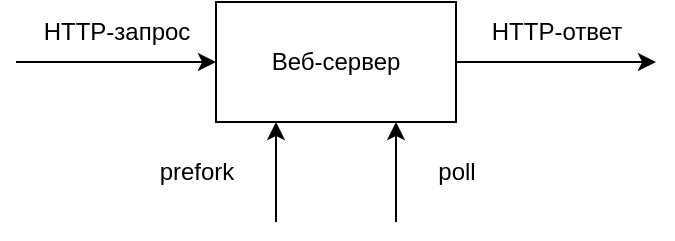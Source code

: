 <mxfile version="25.0.3" pages="4">
  <diagram name="idef0" id="xpVlyk6AJ1yO9-BbxOm3">
    <mxGraphModel dx="613" dy="418" grid="1" gridSize="10" guides="1" tooltips="1" connect="1" arrows="1" fold="1" page="1" pageScale="1" pageWidth="1000" pageHeight="1000" math="0" shadow="0">
      <root>
        <mxCell id="0" />
        <mxCell id="1" parent="0" />
        <mxCell id="2X0_iST2s-UJQ1sP9L6k-1" value="Веб-сервер" style="rounded=0;whiteSpace=wrap;html=1;" parent="1" vertex="1">
          <mxGeometry x="400" y="280" width="120" height="60" as="geometry" />
        </mxCell>
        <mxCell id="2X0_iST2s-UJQ1sP9L6k-2" value="" style="endArrow=classic;html=1;rounded=0;" parent="1" target="2X0_iST2s-UJQ1sP9L6k-1" edge="1">
          <mxGeometry width="50" height="50" relative="1" as="geometry">
            <mxPoint x="300" y="310" as="sourcePoint" />
            <mxPoint x="370" y="260" as="targetPoint" />
          </mxGeometry>
        </mxCell>
        <mxCell id="2X0_iST2s-UJQ1sP9L6k-3" value="" style="endArrow=classic;html=1;rounded=0;exitX=1;exitY=0.5;exitDx=0;exitDy=0;" parent="1" source="2X0_iST2s-UJQ1sP9L6k-1" edge="1">
          <mxGeometry width="50" height="50" relative="1" as="geometry">
            <mxPoint x="530" y="309.5" as="sourcePoint" />
            <mxPoint x="620" y="310" as="targetPoint" />
          </mxGeometry>
        </mxCell>
        <mxCell id="2X0_iST2s-UJQ1sP9L6k-4" value="" style="endArrow=classic;html=1;rounded=0;entryX=0.25;entryY=1;entryDx=0;entryDy=0;" parent="1" target="2X0_iST2s-UJQ1sP9L6k-1" edge="1">
          <mxGeometry width="50" height="50" relative="1" as="geometry">
            <mxPoint x="430" y="390" as="sourcePoint" />
            <mxPoint x="500" y="380" as="targetPoint" />
          </mxGeometry>
        </mxCell>
        <mxCell id="2X0_iST2s-UJQ1sP9L6k-5" value="" style="endArrow=classic;html=1;rounded=0;entryX=0.75;entryY=1;entryDx=0;entryDy=0;" parent="1" target="2X0_iST2s-UJQ1sP9L6k-1" edge="1">
          <mxGeometry width="50" height="50" relative="1" as="geometry">
            <mxPoint x="490" y="390" as="sourcePoint" />
            <mxPoint x="490" y="350" as="targetPoint" />
          </mxGeometry>
        </mxCell>
        <mxCell id="2X0_iST2s-UJQ1sP9L6k-6" value="HTTP-запрос" style="text;html=1;align=center;verticalAlign=middle;resizable=0;points=[];autosize=1;strokeColor=none;fillColor=none;" parent="1" vertex="1">
          <mxGeometry x="300" y="280" width="100" height="30" as="geometry" />
        </mxCell>
        <mxCell id="2X0_iST2s-UJQ1sP9L6k-7" value="HTTP-ответ" style="text;html=1;align=center;verticalAlign=middle;resizable=0;points=[];autosize=1;strokeColor=none;fillColor=none;" parent="1" vertex="1">
          <mxGeometry x="525" y="280" width="90" height="30" as="geometry" />
        </mxCell>
        <mxCell id="2X0_iST2s-UJQ1sP9L6k-8" value="poll" style="text;html=1;align=center;verticalAlign=middle;resizable=0;points=[];autosize=1;strokeColor=none;fillColor=none;" parent="1" vertex="1">
          <mxGeometry x="500" y="350" width="40" height="30" as="geometry" />
        </mxCell>
        <mxCell id="2X0_iST2s-UJQ1sP9L6k-9" value="prefork" style="text;html=1;align=center;verticalAlign=middle;resizable=0;points=[];autosize=1;strokeColor=none;fillColor=none;" parent="1" vertex="1">
          <mxGeometry x="360" y="350" width="60" height="30" as="geometry" />
        </mxCell>
      </root>
    </mxGraphModel>
  </diagram>
  <diagram id="nRGW5v88IM3R0PaCvbML" name="prefork">
    <mxGraphModel dx="1270" dy="866" grid="1" gridSize="10" guides="1" tooltips="1" connect="1" arrows="1" fold="1" page="1" pageScale="1" pageWidth="1000" pageHeight="1000" math="0" shadow="0">
      <root>
        <mxCell id="0" />
        <mxCell id="1" parent="0" />
        <mxCell id="YushLdRxBmssnvj5ttmp-1" value="Начало" style="html=1;dashed=0;whiteSpace=wrap;shape=mxgraph.dfd.start;strokeWidth=2;" vertex="1" parent="1">
          <mxGeometry x="440" y="10" width="160" height="40" as="geometry" />
        </mxCell>
        <mxCell id="YushLdRxBmssnvj5ttmp-3" value="Инициализировать массив pids количеством рабочих процессов workers_num" style="html=1;dashed=0;whiteSpace=wrap;strokeWidth=2;" vertex="1" parent="1">
          <mxGeometry x="427.75" y="80" width="184.5" height="75" as="geometry" />
        </mxCell>
        <mxCell id="YushLdRxBmssnvj5ttmp-6" value="i = 0; i &amp;lt; workers_num; i+=1" style="shape=loopLimit;whiteSpace=wrap;html=1;strokeWidth=2;" vertex="1" parent="1">
          <mxGeometry x="428.38" y="180" width="183.25" height="40" as="geometry" />
        </mxCell>
        <mxCell id="YushLdRxBmssnvj5ttmp-7" value="pid = fork()" style="shape=process;whiteSpace=wrap;html=1;backgroundOutline=1;strokeWidth=2;" vertex="1" parent="1">
          <mxGeometry x="428.38" y="250" width="183.25" height="30" as="geometry" />
        </mxCell>
        <mxCell id="YushLdRxBmssnvj5ttmp-25" style="edgeStyle=orthogonalEdgeStyle;rounded=0;orthogonalLoop=1;jettySize=auto;html=1;endArrow=none;endFill=0;" edge="1" parent="1" source="YushLdRxBmssnvj5ttmp-10" target="YushLdRxBmssnvj5ttmp-11">
          <mxGeometry relative="1" as="geometry" />
        </mxCell>
        <mxCell id="YushLdRxBmssnvj5ttmp-10" value="worker()" style="shape=process;whiteSpace=wrap;html=1;backgroundOutline=1;strokeWidth=2;" vertex="1" parent="1">
          <mxGeometry x="610" y="380" width="103.25" height="30" as="geometry" />
        </mxCell>
        <mxCell id="YushLdRxBmssnvj5ttmp-29" style="edgeStyle=orthogonalEdgeStyle;rounded=0;orthogonalLoop=1;jettySize=auto;html=1;entryX=0.5;entryY=1;entryDx=0;entryDy=0;endArrow=none;endFill=0;" edge="1" parent="1" source="YushLdRxBmssnvj5ttmp-11" target="8jCmTD_Qs5kAnF_wDbX4-2">
          <mxGeometry relative="1" as="geometry">
            <mxPoint x="519.37" y="581" as="targetPoint" />
            <Array as="points">
              <mxPoint x="662" y="550" />
              <mxPoint x="518" y="550" />
            </Array>
          </mxGeometry>
        </mxCell>
        <mxCell id="YushLdRxBmssnvj5ttmp-11" value="exit()" style="shape=process;whiteSpace=wrap;html=1;backgroundOutline=1;strokeWidth=2;" vertex="1" parent="1">
          <mxGeometry x="606.63" y="445" width="110" height="30" as="geometry" />
        </mxCell>
        <mxCell id="YushLdRxBmssnvj5ttmp-26" style="edgeStyle=orthogonalEdgeStyle;rounded=0;orthogonalLoop=1;jettySize=auto;html=1;entryX=0.5;entryY=0;entryDx=0;entryDy=0;exitX=0;exitY=0.5;exitDx=0;exitDy=0;exitPerimeter=0;" edge="1" parent="1" source="YushLdRxBmssnvj5ttmp-12" target="YushLdRxBmssnvj5ttmp-14">
          <mxGeometry relative="1" as="geometry" />
        </mxCell>
        <mxCell id="YushLdRxBmssnvj5ttmp-27" value="нет" style="edgeLabel;html=1;align=center;verticalAlign=middle;resizable=0;points=[];" vertex="1" connectable="0" parent="YushLdRxBmssnvj5ttmp-26">
          <mxGeometry x="-0.389" relative="1" as="geometry">
            <mxPoint as="offset" />
          </mxGeometry>
        </mxCell>
        <mxCell id="YushLdRxBmssnvj5ttmp-28" style="edgeStyle=orthogonalEdgeStyle;rounded=0;orthogonalLoop=1;jettySize=auto;html=1;exitX=1;exitY=0.5;exitDx=0;exitDy=0;exitPerimeter=0;entryX=0.5;entryY=0;entryDx=0;entryDy=0;endArrow=none;endFill=0;" edge="1" parent="1" source="YushLdRxBmssnvj5ttmp-12" target="YushLdRxBmssnvj5ttmp-13">
          <mxGeometry relative="1" as="geometry" />
        </mxCell>
        <mxCell id="YushLdRxBmssnvj5ttmp-12" value="pid &amp;gt; 0" style="strokeWidth=2;html=1;shape=mxgraph.flowchart.decision;whiteSpace=wrap;" vertex="1" parent="1">
          <mxGeometry x="300" y="380" width="150" height="65" as="geometry" />
        </mxCell>
        <mxCell id="YushLdRxBmssnvj5ttmp-31" style="edgeStyle=orthogonalEdgeStyle;rounded=0;orthogonalLoop=1;jettySize=auto;html=1;entryX=0.5;entryY=1;entryDx=0;entryDy=0;" edge="1" parent="1" source="YushLdRxBmssnvj5ttmp-13" target="8jCmTD_Qs5kAnF_wDbX4-2">
          <mxGeometry relative="1" as="geometry">
            <mxPoint x="519.37" y="581" as="targetPoint" />
            <Array as="points">
              <mxPoint x="505" y="520" />
              <mxPoint x="380" y="520" />
              <mxPoint x="380" y="550" />
              <mxPoint x="518" y="550" />
            </Array>
          </mxGeometry>
        </mxCell>
        <mxCell id="YushLdRxBmssnvj5ttmp-13" value="pids[i] = pid" style="html=1;dashed=0;whiteSpace=wrap;strokeWidth=2;" vertex="1" parent="1">
          <mxGeometry x="450" y="450" width="110" height="35" as="geometry" />
        </mxCell>
        <mxCell id="YushLdRxBmssnvj5ttmp-30" style="edgeStyle=orthogonalEdgeStyle;rounded=0;orthogonalLoop=1;jettySize=auto;html=1;entryX=0.5;entryY=1;entryDx=0;entryDy=0;endArrow=none;endFill=0;" edge="1" parent="1" source="YushLdRxBmssnvj5ttmp-14" target="8jCmTD_Qs5kAnF_wDbX4-2">
          <mxGeometry relative="1" as="geometry">
            <mxPoint x="519.37" y="581" as="targetPoint" />
            <Array as="points">
              <mxPoint x="248" y="520" />
              <mxPoint x="380" y="520" />
              <mxPoint x="380" y="550" />
              <mxPoint x="518" y="550" />
            </Array>
          </mxGeometry>
        </mxCell>
        <mxCell id="YushLdRxBmssnvj5ttmp-14" value="exit()" style="shape=process;whiteSpace=wrap;html=1;backgroundOutline=1;strokeWidth=2;" vertex="1" parent="1">
          <mxGeometry x="196.75" y="455" width="103.25" height="30" as="geometry" />
        </mxCell>
        <mxCell id="YushLdRxBmssnvj5ttmp-22" style="edgeStyle=orthogonalEdgeStyle;rounded=0;orthogonalLoop=1;jettySize=auto;html=1;entryX=0.5;entryY=0;entryDx=0;entryDy=0;endArrow=none;endFill=0;" edge="1" parent="1" source="YushLdRxBmssnvj5ttmp-15" target="YushLdRxBmssnvj5ttmp-10">
          <mxGeometry relative="1" as="geometry" />
        </mxCell>
        <mxCell id="YushLdRxBmssnvj5ttmp-15" value="pid = 0" style="strokeWidth=2;html=1;shape=mxgraph.flowchart.decision;whiteSpace=wrap;" vertex="1" parent="1">
          <mxGeometry x="445.01" y="310" width="150" height="65" as="geometry" />
        </mxCell>
        <mxCell id="YushLdRxBmssnvj5ttmp-32" style="edgeStyle=orthogonalEdgeStyle;rounded=0;orthogonalLoop=1;jettySize=auto;html=1;endArrow=none;endFill=0;exitX=0.5;exitY=1;exitDx=0;exitDy=0;" edge="1" parent="1" source="8jCmTD_Qs5kAnF_wDbX4-1" target="YushLdRxBmssnvj5ttmp-17">
          <mxGeometry relative="1" as="geometry">
            <mxPoint x="500" y="670" as="sourcePoint" />
          </mxGeometry>
        </mxCell>
        <mxCell id="YushLdRxBmssnvj5ttmp-17" value="Конец" style="html=1;dashed=0;whiteSpace=wrap;shape=mxgraph.dfd.start;strokeWidth=2;" vertex="1" parent="1">
          <mxGeometry x="439.37" y="700" width="160" height="40" as="geometry" />
        </mxCell>
        <mxCell id="YushLdRxBmssnvj5ttmp-18" value="" style="endArrow=none;html=1;rounded=0;entryX=0.5;entryY=0.5;entryDx=0;entryDy=20;entryPerimeter=0;exitX=0.5;exitY=0;exitDx=0;exitDy=0;" edge="1" parent="1" source="YushLdRxBmssnvj5ttmp-3" target="YushLdRxBmssnvj5ttmp-1">
          <mxGeometry width="50" height="50" relative="1" as="geometry">
            <mxPoint x="520" y="80" as="sourcePoint" />
            <mxPoint x="570" y="360" as="targetPoint" />
          </mxGeometry>
        </mxCell>
        <mxCell id="YushLdRxBmssnvj5ttmp-19" value="" style="endArrow=none;html=1;rounded=0;entryX=0.5;entryY=1;entryDx=0;entryDy=0;exitX=0.5;exitY=0;exitDx=0;exitDy=0;" edge="1" parent="1" source="YushLdRxBmssnvj5ttmp-6" target="YushLdRxBmssnvj5ttmp-3">
          <mxGeometry width="50" height="50" relative="1" as="geometry">
            <mxPoint x="530" y="190" as="sourcePoint" />
            <mxPoint x="530" y="160" as="targetPoint" />
          </mxGeometry>
        </mxCell>
        <mxCell id="YushLdRxBmssnvj5ttmp-20" value="" style="endArrow=none;html=1;rounded=0;entryX=0.5;entryY=1;entryDx=0;entryDy=0;exitX=0.5;exitY=0;exitDx=0;exitDy=0;" edge="1" parent="1" source="YushLdRxBmssnvj5ttmp-7" target="YushLdRxBmssnvj5ttmp-6">
          <mxGeometry width="50" height="50" relative="1" as="geometry">
            <mxPoint x="529" y="190" as="sourcePoint" />
            <mxPoint x="530" y="165" as="targetPoint" />
          </mxGeometry>
        </mxCell>
        <mxCell id="YushLdRxBmssnvj5ttmp-21" value="" style="endArrow=none;html=1;rounded=0;entryX=0.5;entryY=1;entryDx=0;entryDy=0;exitX=0.5;exitY=0;exitDx=0;exitDy=0;exitPerimeter=0;" edge="1" parent="1" source="YushLdRxBmssnvj5ttmp-15" target="YushLdRxBmssnvj5ttmp-7">
          <mxGeometry width="50" height="50" relative="1" as="geometry">
            <mxPoint x="529" y="310" as="sourcePoint" />
            <mxPoint x="529" y="280" as="targetPoint" />
          </mxGeometry>
        </mxCell>
        <mxCell id="YushLdRxBmssnvj5ttmp-23" style="edgeStyle=orthogonalEdgeStyle;rounded=0;orthogonalLoop=1;jettySize=auto;html=1;entryX=0.5;entryY=0;entryDx=0;entryDy=0;entryPerimeter=0;exitX=0;exitY=0.5;exitDx=0;exitDy=0;exitPerimeter=0;" edge="1" parent="1" source="YushLdRxBmssnvj5ttmp-15" target="YushLdRxBmssnvj5ttmp-12">
          <mxGeometry relative="1" as="geometry" />
        </mxCell>
        <mxCell id="YushLdRxBmssnvj5ttmp-24" value="нет" style="edgeLabel;html=1;align=center;verticalAlign=middle;resizable=0;points=[];" vertex="1" connectable="0" parent="YushLdRxBmssnvj5ttmp-23">
          <mxGeometry x="-0.254" y="-2" relative="1" as="geometry">
            <mxPoint as="offset" />
          </mxGeometry>
        </mxCell>
        <mxCell id="8jCmTD_Qs5kAnF_wDbX4-1" value="wait_workers()" style="shape=process;whiteSpace=wrap;html=1;backgroundOutline=1;strokeWidth=2;" vertex="1" parent="1">
          <mxGeometry x="465.01" y="650" width="110" height="30" as="geometry" />
        </mxCell>
        <mxCell id="8jCmTD_Qs5kAnF_wDbX4-2" value="i = 0; i &amp;lt; workers_num; i+=1" style="shape=loopLimit;whiteSpace=wrap;html=1;strokeWidth=2;direction=west;" vertex="1" parent="1">
          <mxGeometry x="426.75" y="580" width="183.25" height="40" as="geometry" />
        </mxCell>
        <mxCell id="8jCmTD_Qs5kAnF_wDbX4-3" style="edgeStyle=orthogonalEdgeStyle;rounded=0;orthogonalLoop=1;jettySize=auto;html=1;endArrow=none;endFill=0;exitX=0.5;exitY=0;exitDx=0;exitDy=0;entryX=0.5;entryY=0;entryDx=0;entryDy=0;" edge="1" parent="1" source="8jCmTD_Qs5kAnF_wDbX4-2" target="8jCmTD_Qs5kAnF_wDbX4-1">
          <mxGeometry relative="1" as="geometry">
            <mxPoint x="530" y="690" as="sourcePoint" />
            <mxPoint x="529" y="710" as="targetPoint" />
          </mxGeometry>
        </mxCell>
      </root>
    </mxGraphModel>
  </diagram>
  <diagram name="server" id="cU1o5ok-BhFe0EUj8w8l">
    <mxGraphModel dx="988" dy="673" grid="1" gridSize="10" guides="1" tooltips="1" connect="1" arrows="1" fold="1" page="1" pageScale="1" pageWidth="1000" pageHeight="1000" math="0" shadow="0">
      <root>
        <mxCell id="xrmIUYIdzX3MMECU3kEM-0" />
        <mxCell id="xrmIUYIdzX3MMECU3kEM-1" parent="xrmIUYIdzX3MMECU3kEM-0" />
        <mxCell id="xrmIUYIdzX3MMECU3kEM-2" value="Начало" style="html=1;dashed=0;whiteSpace=wrap;shape=mxgraph.dfd.start;strokeWidth=2;" vertex="1" parent="xrmIUYIdzX3MMECU3kEM-1">
          <mxGeometry x="440" y="10" width="160" height="40" as="geometry" />
        </mxCell>
        <mxCell id="xrmIUYIdzX3MMECU3kEM-5" value="listen(sock)" style="shape=process;whiteSpace=wrap;html=1;backgroundOutline=1;strokeWidth=2;" vertex="1" parent="xrmIUYIdzX3MMECU3kEM-1">
          <mxGeometry x="428.38" y="200" width="183.25" height="30" as="geometry" />
        </mxCell>
        <mxCell id="xrmIUYIdzX3MMECU3kEM-21" value="Конец" style="html=1;dashed=0;whiteSpace=wrap;shape=mxgraph.dfd.start;strokeWidth=2;" vertex="1" parent="xrmIUYIdzX3MMECU3kEM-1">
          <mxGeometry x="439.37" y="320" width="160" height="40" as="geometry" />
        </mxCell>
        <mxCell id="xrmIUYIdzX3MMECU3kEM-22" value="" style="endArrow=none;html=1;rounded=0;entryX=0.5;entryY=0.5;entryDx=0;entryDy=20;entryPerimeter=0;exitX=0.5;exitY=0;exitDx=0;exitDy=0;" edge="1" parent="xrmIUYIdzX3MMECU3kEM-1" target="xrmIUYIdzX3MMECU3kEM-2">
          <mxGeometry width="50" height="50" relative="1" as="geometry">
            <mxPoint x="520.0" y="80.0" as="sourcePoint" />
            <mxPoint x="570" y="360" as="targetPoint" />
          </mxGeometry>
        </mxCell>
        <mxCell id="xrmIUYIdzX3MMECU3kEM-24" value="" style="endArrow=none;html=1;rounded=0;entryX=0.5;entryY=1;entryDx=0;entryDy=0;exitX=0.5;exitY=0;exitDx=0;exitDy=0;" edge="1" parent="xrmIUYIdzX3MMECU3kEM-1" source="xrmIUYIdzX3MMECU3kEM-5">
          <mxGeometry width="50" height="50" relative="1" as="geometry">
            <mxPoint x="529" y="140" as="sourcePoint" />
            <mxPoint x="520.005" y="170.0" as="targetPoint" />
          </mxGeometry>
        </mxCell>
        <mxCell id="xrmIUYIdzX3MMECU3kEM-25" value="" style="endArrow=none;html=1;rounded=0;entryX=0.5;entryY=1;entryDx=0;entryDy=0;exitX=0.5;exitY=0;exitDx=0;exitDy=0;exitPerimeter=0;" edge="1" parent="xrmIUYIdzX3MMECU3kEM-1" target="xrmIUYIdzX3MMECU3kEM-5">
          <mxGeometry width="50" height="50" relative="1" as="geometry">
            <mxPoint x="520.01" y="260" as="sourcePoint" />
            <mxPoint x="529" y="230" as="targetPoint" />
          </mxGeometry>
        </mxCell>
        <mxCell id="ks5RztDlBLbf18vOAPZr-0" value="sock = socket()" style="shape=process;whiteSpace=wrap;html=1;backgroundOutline=1;strokeWidth=2;" vertex="1" parent="xrmIUYIdzX3MMECU3kEM-1">
          <mxGeometry x="428.38" y="80" width="183.25" height="30" as="geometry" />
        </mxCell>
        <mxCell id="ks5RztDlBLbf18vOAPZr-1" value="bind(sock)" style="shape=process;whiteSpace=wrap;html=1;backgroundOutline=1;strokeWidth=2;" vertex="1" parent="xrmIUYIdzX3MMECU3kEM-1">
          <mxGeometry x="428.38" y="140" width="183.25" height="30" as="geometry" />
        </mxCell>
        <mxCell id="ks5RztDlBLbf18vOAPZr-2" value="prefork_serve()" style="shape=process;whiteSpace=wrap;html=1;backgroundOutline=1;strokeWidth=2;" vertex="1" parent="xrmIUYIdzX3MMECU3kEM-1">
          <mxGeometry x="427.74" y="260" width="183.25" height="30" as="geometry" />
        </mxCell>
        <mxCell id="ks5RztDlBLbf18vOAPZr-4" value="" style="endArrow=none;html=1;rounded=0;entryX=0.5;entryY=0;entryDx=0;entryDy=0;exitX=0.5;exitY=1;exitDx=0;exitDy=0;" edge="1" parent="xrmIUYIdzX3MMECU3kEM-1" source="ks5RztDlBLbf18vOAPZr-0" target="ks5RztDlBLbf18vOAPZr-1">
          <mxGeometry width="50" height="50" relative="1" as="geometry">
            <mxPoint x="530.0" y="90.0" as="sourcePoint" />
            <mxPoint x="530" y="60" as="targetPoint" />
          </mxGeometry>
        </mxCell>
        <mxCell id="ks5RztDlBLbf18vOAPZr-5" value="" style="endArrow=none;html=1;rounded=0;entryX=0.5;entryY=1;entryDx=0;entryDy=0;exitX=0.5;exitY=0.5;exitDx=0;exitDy=-20;exitPerimeter=0;" edge="1" parent="xrmIUYIdzX3MMECU3kEM-1" source="xrmIUYIdzX3MMECU3kEM-21" target="ks5RztDlBLbf18vOAPZr-2">
          <mxGeometry width="50" height="50" relative="1" as="geometry">
            <mxPoint x="530" y="120" as="sourcePoint" />
            <mxPoint x="530" y="150" as="targetPoint" />
          </mxGeometry>
        </mxCell>
      </root>
    </mxGraphModel>
  </diagram>
  <diagram name="worker" id="EfKhtsnA-vUVrbArzuXl">
    <mxGraphModel dx="1368" dy="932" grid="1" gridSize="10" guides="1" tooltips="1" connect="1" arrows="1" fold="1" page="1" pageScale="1" pageWidth="1000" pageHeight="1000" math="0" shadow="0">
      <root>
        <mxCell id="KOlyHVLLAlbwoywXznd7-0" />
        <mxCell id="KOlyHVLLAlbwoywXznd7-1" parent="KOlyHVLLAlbwoywXznd7-0" />
        <mxCell id="KOlyHVLLAlbwoywXznd7-2" value="Начало" style="html=1;dashed=0;whiteSpace=wrap;shape=mxgraph.dfd.start;strokeWidth=2;" vertex="1" parent="KOlyHVLLAlbwoywXznd7-1">
          <mxGeometry x="440" y="10" width="160" height="40" as="geometry" />
        </mxCell>
        <mxCell id="KOlyHVLLAlbwoywXznd7-3" value="Инициализировать массив&lt;div&gt;структур клиентских соединений&amp;nbsp;reqs по количеству максимальных соединений&lt;/div&gt;" style="html=1;dashed=0;whiteSpace=wrap;strokeWidth=2;" vertex="1" parent="KOlyHVLLAlbwoywXznd7-1">
          <mxGeometry x="427.75" y="60" width="184.5" height="75" as="geometry" />
        </mxCell>
        <mxCell id="KOlyHVLLAlbwoywXznd7-4" value="i = 0; i &amp;lt; nfds; i+=1" style="shape=loopLimit;whiteSpace=wrap;html=1;strokeWidth=2;" vertex="1" parent="KOlyHVLLAlbwoywXznd7-1">
          <mxGeometry x="658.38" y="360" width="183.25" height="39" as="geometry" />
        </mxCell>
        <mxCell id="KOlyHVLLAlbwoywXznd7-7" value="cs = accept()" style="shape=process;whiteSpace=wrap;html=1;backgroundOutline=1;strokeWidth=2;" vertex="1" parent="KOlyHVLLAlbwoywXznd7-1">
          <mxGeometry x="840" y="490" width="103.25" height="29" as="geometry" />
        </mxCell>
        <mxCell id="KOlyHVLLAlbwoywXznd7-9" value="reqs.add(cs)" style="shape=process;whiteSpace=wrap;html=1;backgroundOutline=1;strokeWidth=2;" vertex="1" parent="KOlyHVLLAlbwoywXznd7-1">
          <mxGeometry x="836.62" y="620" width="110" height="29" as="geometry" />
        </mxCell>
        <mxCell id="KOlyHVLLAlbwoywXznd7-10" style="edgeStyle=orthogonalEdgeStyle;rounded=0;orthogonalLoop=1;jettySize=auto;html=1;entryX=0.5;entryY=0;entryDx=0;entryDy=0;exitX=0;exitY=0.5;exitDx=0;exitDy=0;exitPerimeter=0;entryPerimeter=0;" edge="1" parent="KOlyHVLLAlbwoywXznd7-1" source="KOlyHVLLAlbwoywXznd7-13" target="mw4Mck01IBlEhTkEL_tz-6">
          <mxGeometry relative="1" as="geometry">
            <mxPoint x="488.375" y="600" as="targetPoint" />
          </mxGeometry>
        </mxCell>
        <mxCell id="KOlyHVLLAlbwoywXznd7-11" value="нет" style="edgeLabel;html=1;align=center;verticalAlign=middle;resizable=0;points=[];" vertex="1" connectable="0" parent="KOlyHVLLAlbwoywXznd7-10">
          <mxGeometry x="-0.389" relative="1" as="geometry">
            <mxPoint as="offset" />
          </mxGeometry>
        </mxCell>
        <mxCell id="KOlyHVLLAlbwoywXznd7-12" style="edgeStyle=orthogonalEdgeStyle;rounded=0;orthogonalLoop=1;jettySize=auto;html=1;exitX=1;exitY=0.5;exitDx=0;exitDy=0;exitPerimeter=0;entryX=0.5;entryY=0;entryDx=0;entryDy=0;endArrow=none;endFill=0;" edge="1" parent="KOlyHVLLAlbwoywXznd7-1" source="KOlyHVLLAlbwoywXznd7-13" target="mw4Mck01IBlEhTkEL_tz-5">
          <mxGeometry relative="1" as="geometry">
            <mxPoint x="735" y="600" as="targetPoint" />
          </mxGeometry>
        </mxCell>
        <mxCell id="KOlyHVLLAlbwoywXznd7-13" value="состояние req&lt;div&gt;= CONNECT&lt;/div&gt;" style="strokeWidth=2;html=1;shape=mxgraph.flowchart.decision;whiteSpace=wrap;" vertex="1" parent="KOlyHVLLAlbwoywXznd7-1">
          <mxGeometry x="530" y="530" width="150" height="64" as="geometry" />
        </mxCell>
        <mxCell id="KOlyHVLLAlbwoywXznd7-18" style="edgeStyle=orthogonalEdgeStyle;rounded=0;orthogonalLoop=1;jettySize=auto;html=1;entryX=0.5;entryY=0;entryDx=0;entryDy=0;endArrow=none;endFill=0;" edge="1" parent="KOlyHVLLAlbwoywXznd7-1" source="KOlyHVLLAlbwoywXznd7-19" target="KOlyHVLLAlbwoywXznd7-7">
          <mxGeometry relative="1" as="geometry" />
        </mxCell>
        <mxCell id="KOlyHVLLAlbwoywXznd7-19" value="poll_fds[i].fd =&lt;div&gt;сокет сервера&lt;/div&gt;" style="strokeWidth=2;html=1;shape=mxgraph.flowchart.decision;whiteSpace=wrap;" vertex="1" parent="KOlyHVLLAlbwoywXznd7-1">
          <mxGeometry x="675.01" y="420" width="150" height="64" as="geometry" />
        </mxCell>
        <mxCell id="KOlyHVLLAlbwoywXznd7-22" value="Конец" style="html=1;dashed=0;whiteSpace=wrap;shape=mxgraph.dfd.start;strokeWidth=2;" vertex="1" parent="KOlyHVLLAlbwoywXznd7-1">
          <mxGeometry x="440.01" y="920" width="160" height="39" as="geometry" />
        </mxCell>
        <mxCell id="KOlyHVLLAlbwoywXznd7-23" value="" style="endArrow=none;html=1;rounded=0;entryX=0.5;entryY=0.5;entryDx=0;entryDy=20;entryPerimeter=0;exitX=0.5;exitY=0;exitDx=0;exitDy=0;" edge="1" parent="KOlyHVLLAlbwoywXznd7-1" source="KOlyHVLLAlbwoywXznd7-3" target="KOlyHVLLAlbwoywXznd7-2">
          <mxGeometry width="50" height="50" relative="1" as="geometry">
            <mxPoint x="520" y="80" as="sourcePoint" />
            <mxPoint x="570" y="360" as="targetPoint" />
          </mxGeometry>
        </mxCell>
        <mxCell id="KOlyHVLLAlbwoywXznd7-26" value="" style="endArrow=none;html=1;rounded=0;exitX=0.5;exitY=0;exitDx=0;exitDy=0;exitPerimeter=0;entryX=0.5;entryY=1;entryDx=0;entryDy=0;" edge="1" parent="KOlyHVLLAlbwoywXznd7-1" source="KOlyHVLLAlbwoywXznd7-19" target="KOlyHVLLAlbwoywXznd7-4">
          <mxGeometry width="50" height="50" relative="1" as="geometry">
            <mxPoint x="759" y="430" as="sourcePoint" />
            <mxPoint x="750" y="410" as="targetPoint" />
          </mxGeometry>
        </mxCell>
        <mxCell id="KOlyHVLLAlbwoywXznd7-27" style="edgeStyle=orthogonalEdgeStyle;rounded=0;orthogonalLoop=1;jettySize=auto;html=1;exitX=0;exitY=0.5;exitDx=0;exitDy=0;exitPerimeter=0;entryX=0.5;entryY=0;entryDx=0;entryDy=0;" edge="1" parent="KOlyHVLLAlbwoywXznd7-1" source="KOlyHVLLAlbwoywXznd7-19" target="mw4Mck01IBlEhTkEL_tz-4">
          <mxGeometry relative="1" as="geometry">
            <mxPoint x="570" y="450" as="targetPoint" />
          </mxGeometry>
        </mxCell>
        <mxCell id="KOlyHVLLAlbwoywXznd7-28" value="нет" style="edgeLabel;html=1;align=center;verticalAlign=middle;resizable=0;points=[];" vertex="1" connectable="0" parent="KOlyHVLLAlbwoywXznd7-27">
          <mxGeometry x="-0.254" y="-2" relative="1" as="geometry">
            <mxPoint as="offset" />
          </mxGeometry>
        </mxCell>
        <mxCell id="mw4Mck01IBlEhTkEL_tz-0" value="Инициализировать массив&lt;div&gt;структур poll_fds файловых дескрипторов для poll&lt;/div&gt;" style="html=1;dashed=0;whiteSpace=wrap;strokeWidth=2;" vertex="1" parent="KOlyHVLLAlbwoywXznd7-1">
          <mxGeometry x="427.76" y="150" width="184.5" height="75" as="geometry" />
        </mxCell>
        <mxCell id="mw4Mck01IBlEhTkEL_tz-12" style="edgeStyle=orthogonalEdgeStyle;rounded=0;orthogonalLoop=1;jettySize=auto;html=1;endArrow=none;endFill=0;entryX=0.5;entryY=0;entryDx=0;entryDy=0;" edge="1" parent="KOlyHVLLAlbwoywXznd7-1" source="mw4Mck01IBlEhTkEL_tz-1" target="mw4Mck01IBlEhTkEL_tz-2">
          <mxGeometry relative="1" as="geometry" />
        </mxCell>
        <mxCell id="mw4Mck01IBlEhTkEL_tz-1" value="сервер запущен" style="strokeWidth=2;html=1;shape=mxgraph.flowchart.decision;whiteSpace=wrap;" vertex="1" parent="KOlyHVLLAlbwoywXznd7-1">
          <mxGeometry x="445.01" y="250" width="150" height="64" as="geometry" />
        </mxCell>
        <mxCell id="mw4Mck01IBlEhTkEL_tz-2" value="nfds = poll()" style="shape=process;whiteSpace=wrap;html=1;backgroundOutline=1;strokeWidth=2;" vertex="1" parent="KOlyHVLLAlbwoywXznd7-1">
          <mxGeometry x="698.38" y="307" width="103.25" height="29" as="geometry" />
        </mxCell>
        <mxCell id="mw4Mck01IBlEhTkEL_tz-3" value="poll_fds[nfds].fd = cs&lt;div&gt;poll_fds[nfds].events = POLLIN | POLLOUT&lt;/div&gt;&lt;div&gt;nfds += 1&lt;/div&gt;" style="html=1;dashed=0;whiteSpace=wrap;strokeWidth=2;" vertex="1" parent="KOlyHVLLAlbwoywXznd7-1">
          <mxGeometry x="826.31" y="540" width="130.63" height="60" as="geometry" />
        </mxCell>
        <mxCell id="mw4Mck01IBlEhTkEL_tz-4" value="req = reqs[poll_fds[i]]" style="shape=process;whiteSpace=wrap;html=1;backgroundOutline=1;strokeWidth=2;" vertex="1" parent="KOlyHVLLAlbwoywXznd7-1">
          <mxGeometry x="553.13" y="484" width="103.25" height="29" as="geometry" />
        </mxCell>
        <mxCell id="mw4Mck01IBlEhTkEL_tz-5" value="read_req()" style="shape=process;whiteSpace=wrap;html=1;backgroundOutline=1;strokeWidth=2;" vertex="1" parent="KOlyHVLLAlbwoywXznd7-1">
          <mxGeometry x="670" y="610" width="103.25" height="30" as="geometry" />
        </mxCell>
        <mxCell id="Va87fi-WmO5iCzeg5gwO-7" style="edgeStyle=orthogonalEdgeStyle;rounded=0;orthogonalLoop=1;jettySize=auto;html=1;entryX=0.5;entryY=0;entryDx=0;entryDy=0;exitX=1;exitY=0.5;exitDx=0;exitDy=0;exitPerimeter=0;endArrow=none;endFill=0;" edge="1" parent="KOlyHVLLAlbwoywXznd7-1" source="mw4Mck01IBlEhTkEL_tz-6" target="mw4Mck01IBlEhTkEL_tz-7">
          <mxGeometry relative="1" as="geometry" />
        </mxCell>
        <mxCell id="mw4Mck01IBlEhTkEL_tz-6" value="состояние req&lt;div&gt;= SEND&lt;/div&gt;" style="strokeWidth=2;html=1;shape=mxgraph.flowchart.decision;whiteSpace=wrap;" vertex="1" parent="KOlyHVLLAlbwoywXznd7-1">
          <mxGeometry x="410" y="594" width="150" height="64" as="geometry" />
        </mxCell>
        <mxCell id="mw4Mck01IBlEhTkEL_tz-7" value="send_resp()" style="shape=process;whiteSpace=wrap;html=1;backgroundOutline=1;strokeWidth=2;" vertex="1" parent="KOlyHVLLAlbwoywXznd7-1">
          <mxGeometry x="550" y="660" width="103.25" height="30" as="geometry" />
        </mxCell>
        <mxCell id="mw4Mck01IBlEhTkEL_tz-8" value="poll_fds[i].fd = -1" style="html=1;dashed=0;whiteSpace=wrap;strokeWidth=2;" vertex="1" parent="KOlyHVLLAlbwoywXznd7-1">
          <mxGeometry x="330" y="660" width="110" height="30" as="geometry" />
        </mxCell>
        <mxCell id="mw4Mck01IBlEhTkEL_tz-9" value="закрыть сокет" style="shape=process;whiteSpace=wrap;html=1;backgroundOutline=1;strokeWidth=2;" vertex="1" parent="KOlyHVLLAlbwoywXznd7-1">
          <mxGeometry x="333.37" y="710" width="103.25" height="30" as="geometry" />
        </mxCell>
        <mxCell id="mw4Mck01IBlEhTkEL_tz-10" value="" style="endArrow=none;html=1;rounded=0;entryX=0.5;entryY=1;entryDx=0;entryDy=0;exitX=0.5;exitY=0;exitDx=0;exitDy=0;" edge="1" parent="KOlyHVLLAlbwoywXznd7-1" source="mw4Mck01IBlEhTkEL_tz-0" target="KOlyHVLLAlbwoywXznd7-3">
          <mxGeometry width="50" height="50" relative="1" as="geometry">
            <mxPoint x="530" y="190" as="sourcePoint" />
            <mxPoint x="530" y="160" as="targetPoint" />
          </mxGeometry>
        </mxCell>
        <mxCell id="mw4Mck01IBlEhTkEL_tz-11" value="" style="endArrow=none;html=1;rounded=0;entryX=0.5;entryY=1;entryDx=0;entryDy=0;exitX=0.5;exitY=0;exitDx=0;exitDy=0;exitPerimeter=0;" edge="1" parent="KOlyHVLLAlbwoywXznd7-1" source="mw4Mck01IBlEhTkEL_tz-1" target="mw4Mck01IBlEhTkEL_tz-0">
          <mxGeometry width="50" height="50" relative="1" as="geometry">
            <mxPoint x="530" y="300" as="sourcePoint" />
            <mxPoint x="530" y="265" as="targetPoint" />
          </mxGeometry>
        </mxCell>
        <mxCell id="mw4Mck01IBlEhTkEL_tz-13" style="edgeStyle=orthogonalEdgeStyle;rounded=0;orthogonalLoop=1;jettySize=auto;html=1;endArrow=none;endFill=0;exitX=0.5;exitY=1;exitDx=0;exitDy=0;entryX=0.5;entryY=0;entryDx=0;entryDy=0;" edge="1" parent="KOlyHVLLAlbwoywXznd7-1" source="mw4Mck01IBlEhTkEL_tz-2" target="KOlyHVLLAlbwoywXznd7-4">
          <mxGeometry relative="1" as="geometry">
            <mxPoint x="760" y="294" as="sourcePoint" />
            <mxPoint x="760" y="317" as="targetPoint" />
          </mxGeometry>
        </mxCell>
        <mxCell id="Va87fi-WmO5iCzeg5gwO-0" value="" style="endArrow=none;html=1;rounded=0;entryX=0.5;entryY=1;entryDx=0;entryDy=0;exitX=0.5;exitY=0;exitDx=0;exitDy=0;exitPerimeter=0;" edge="1" parent="KOlyHVLLAlbwoywXznd7-1" source="KOlyHVLLAlbwoywXznd7-13" target="mw4Mck01IBlEhTkEL_tz-4">
          <mxGeometry width="50" height="50" relative="1" as="geometry">
            <mxPoint x="640" y="580" as="sourcePoint" />
            <mxPoint x="690" y="530" as="targetPoint" />
          </mxGeometry>
        </mxCell>
        <mxCell id="Va87fi-WmO5iCzeg5gwO-1" value="" style="endArrow=none;html=1;rounded=0;entryX=0.5;entryY=1;entryDx=0;entryDy=0;exitX=0.5;exitY=0;exitDx=0;exitDy=0;" edge="1" parent="KOlyHVLLAlbwoywXznd7-1" source="mw4Mck01IBlEhTkEL_tz-3" target="KOlyHVLLAlbwoywXznd7-7">
          <mxGeometry width="50" height="50" relative="1" as="geometry">
            <mxPoint x="640" y="580" as="sourcePoint" />
            <mxPoint x="690" y="530" as="targetPoint" />
          </mxGeometry>
        </mxCell>
        <mxCell id="Va87fi-WmO5iCzeg5gwO-2" value="" style="endArrow=none;html=1;rounded=0;entryX=0.5;entryY=1;entryDx=0;entryDy=0;exitX=0.5;exitY=0;exitDx=0;exitDy=0;" edge="1" parent="KOlyHVLLAlbwoywXznd7-1" source="KOlyHVLLAlbwoywXznd7-9" target="mw4Mck01IBlEhTkEL_tz-3">
          <mxGeometry width="50" height="50" relative="1" as="geometry">
            <mxPoint x="810" y="580" as="sourcePoint" />
            <mxPoint x="860" y="530" as="targetPoint" />
          </mxGeometry>
        </mxCell>
        <mxCell id="Va87fi-WmO5iCzeg5gwO-3" value="" style="endArrow=classic;html=1;rounded=0;exitX=0;exitY=0.5;exitDx=0;exitDy=0;exitPerimeter=0;entryX=0.5;entryY=0;entryDx=0;entryDy=0;" edge="1" parent="KOlyHVLLAlbwoywXznd7-1" source="mw4Mck01IBlEhTkEL_tz-6" target="mw4Mck01IBlEhTkEL_tz-8">
          <mxGeometry width="50" height="50" relative="1" as="geometry">
            <mxPoint x="510" y="690" as="sourcePoint" />
            <mxPoint x="560" y="640" as="targetPoint" />
            <Array as="points">
              <mxPoint x="385" y="626" />
            </Array>
          </mxGeometry>
        </mxCell>
        <mxCell id="Va87fi-WmO5iCzeg5gwO-4" value="нет" style="edgeLabel;html=1;align=center;verticalAlign=middle;resizable=0;points=[];" vertex="1" connectable="0" parent="Va87fi-WmO5iCzeg5gwO-3">
          <mxGeometry x="-0.498" relative="1" as="geometry">
            <mxPoint x="-7" y="14" as="offset" />
          </mxGeometry>
        </mxCell>
        <mxCell id="Va87fi-WmO5iCzeg5gwO-5" value="" style="endArrow=none;html=1;rounded=0;exitX=0.5;exitY=1;exitDx=0;exitDy=0;entryX=0.5;entryY=0;entryDx=0;entryDy=0;" edge="1" parent="KOlyHVLLAlbwoywXznd7-1" source="mw4Mck01IBlEhTkEL_tz-8" target="mw4Mck01IBlEhTkEL_tz-9">
          <mxGeometry width="50" height="50" relative="1" as="geometry">
            <mxPoint x="530" y="680" as="sourcePoint" />
            <mxPoint x="580" y="630" as="targetPoint" />
          </mxGeometry>
        </mxCell>
        <mxCell id="Va87fi-WmO5iCzeg5gwO-9" value="i = 0; i &amp;lt; nfds; i+=1" style="shape=loopLimit;whiteSpace=wrap;html=1;strokeWidth=2;direction=west;" vertex="1" parent="KOlyHVLLAlbwoywXznd7-1">
          <mxGeometry x="658.38" y="820" width="183.25" height="39" as="geometry" />
        </mxCell>
        <mxCell id="Va87fi-WmO5iCzeg5gwO-10" value="" style="endArrow=none;html=1;rounded=0;entryX=0.5;entryY=1;entryDx=0;entryDy=0;exitX=0.5;exitY=1;exitDx=0;exitDy=0;" edge="1" parent="KOlyHVLLAlbwoywXznd7-1" source="Va87fi-WmO5iCzeg5gwO-9" target="KOlyHVLLAlbwoywXznd7-9">
          <mxGeometry width="50" height="50" relative="1" as="geometry">
            <mxPoint x="801.63" y="740" as="sourcePoint" />
            <mxPoint x="851.63" y="690" as="targetPoint" />
            <Array as="points">
              <mxPoint x="750" y="800" />
              <mxPoint x="892" y="800" />
            </Array>
          </mxGeometry>
        </mxCell>
        <mxCell id="Va87fi-WmO5iCzeg5gwO-11" value="" style="endArrow=none;html=1;rounded=0;exitX=0.5;exitY=1;exitDx=0;exitDy=0;entryX=0.5;entryY=1;entryDx=0;entryDy=0;" edge="1" parent="KOlyHVLLAlbwoywXznd7-1" source="mw4Mck01IBlEhTkEL_tz-9" target="Va87fi-WmO5iCzeg5gwO-9">
          <mxGeometry width="50" height="50" relative="1" as="geometry">
            <mxPoint x="560" y="750" as="sourcePoint" />
            <mxPoint x="610" y="700" as="targetPoint" />
            <Array as="points">
              <mxPoint x="385" y="760" />
              <mxPoint x="490" y="760" />
              <mxPoint x="490" y="780" />
              <mxPoint x="610" y="780" />
              <mxPoint x="610" y="800" />
              <mxPoint x="750" y="800" />
            </Array>
          </mxGeometry>
        </mxCell>
        <mxCell id="Va87fi-WmO5iCzeg5gwO-12" value="" style="endArrow=classic;html=1;rounded=0;exitX=0.5;exitY=1;exitDx=0;exitDy=0;entryX=0.5;entryY=1;entryDx=0;entryDy=0;endFill=1;" edge="1" parent="KOlyHVLLAlbwoywXznd7-1" source="mw4Mck01IBlEhTkEL_tz-7" target="Va87fi-WmO5iCzeg5gwO-9">
          <mxGeometry width="50" height="50" relative="1" as="geometry">
            <mxPoint x="630" y="710" as="sourcePoint" />
            <mxPoint x="680" y="660" as="targetPoint" />
            <Array as="points">
              <mxPoint x="602" y="760" />
              <mxPoint x="490" y="760" />
              <mxPoint x="490" y="780" />
              <mxPoint x="610" y="780" />
              <mxPoint x="610" y="800" />
              <mxPoint x="750" y="800" />
            </Array>
          </mxGeometry>
        </mxCell>
        <mxCell id="Va87fi-WmO5iCzeg5gwO-13" value="" style="endArrow=none;html=1;rounded=0;exitX=0.5;exitY=1;exitDx=0;exitDy=0;entryX=0.5;entryY=1;entryDx=0;entryDy=0;" edge="1" parent="KOlyHVLLAlbwoywXznd7-1" source="mw4Mck01IBlEhTkEL_tz-5" target="Va87fi-WmO5iCzeg5gwO-9">
          <mxGeometry width="50" height="50" relative="1" as="geometry">
            <mxPoint x="500" y="720" as="sourcePoint" />
            <mxPoint x="550" y="670" as="targetPoint" />
            <Array as="points">
              <mxPoint x="722" y="780" />
              <mxPoint x="610" y="780" />
              <mxPoint x="610" y="800" />
              <mxPoint x="750" y="800" />
            </Array>
          </mxGeometry>
        </mxCell>
        <mxCell id="Va87fi-WmO5iCzeg5gwO-14" style="edgeStyle=orthogonalEdgeStyle;rounded=0;orthogonalLoop=1;jettySize=auto;html=1;entryX=0.5;entryY=0.5;entryDx=0;entryDy=-19.5;entryPerimeter=0;exitX=0;exitY=0.5;exitDx=0;exitDy=0;exitPerimeter=0;" edge="1" parent="KOlyHVLLAlbwoywXznd7-1" source="mw4Mck01IBlEhTkEL_tz-1" target="KOlyHVLLAlbwoywXznd7-22">
          <mxGeometry relative="1" as="geometry">
            <Array as="points">
              <mxPoint x="250" y="282" />
              <mxPoint x="250" y="880" />
              <mxPoint x="520" y="880" />
            </Array>
          </mxGeometry>
        </mxCell>
        <mxCell id="Va87fi-WmO5iCzeg5gwO-16" value="нет" style="edgeLabel;html=1;align=center;verticalAlign=middle;resizable=0;points=[];" vertex="1" connectable="0" parent="Va87fi-WmO5iCzeg5gwO-14">
          <mxGeometry x="-0.862" y="-3" relative="1" as="geometry">
            <mxPoint as="offset" />
          </mxGeometry>
        </mxCell>
        <mxCell id="Va87fi-WmO5iCzeg5gwO-15" value="" style="endArrow=classic;html=1;rounded=0;exitX=0.5;exitY=0;exitDx=0;exitDy=0;" edge="1" parent="KOlyHVLLAlbwoywXznd7-1" source="Va87fi-WmO5iCzeg5gwO-9">
          <mxGeometry width="50" height="50" relative="1" as="geometry">
            <mxPoint x="550" y="640" as="sourcePoint" />
            <mxPoint x="520" y="240" as="targetPoint" />
            <Array as="points">
              <mxPoint x="750" y="890" />
              <mxPoint x="980" y="890" />
              <mxPoint x="980" y="240" />
            </Array>
          </mxGeometry>
        </mxCell>
      </root>
    </mxGraphModel>
  </diagram>
</mxfile>
